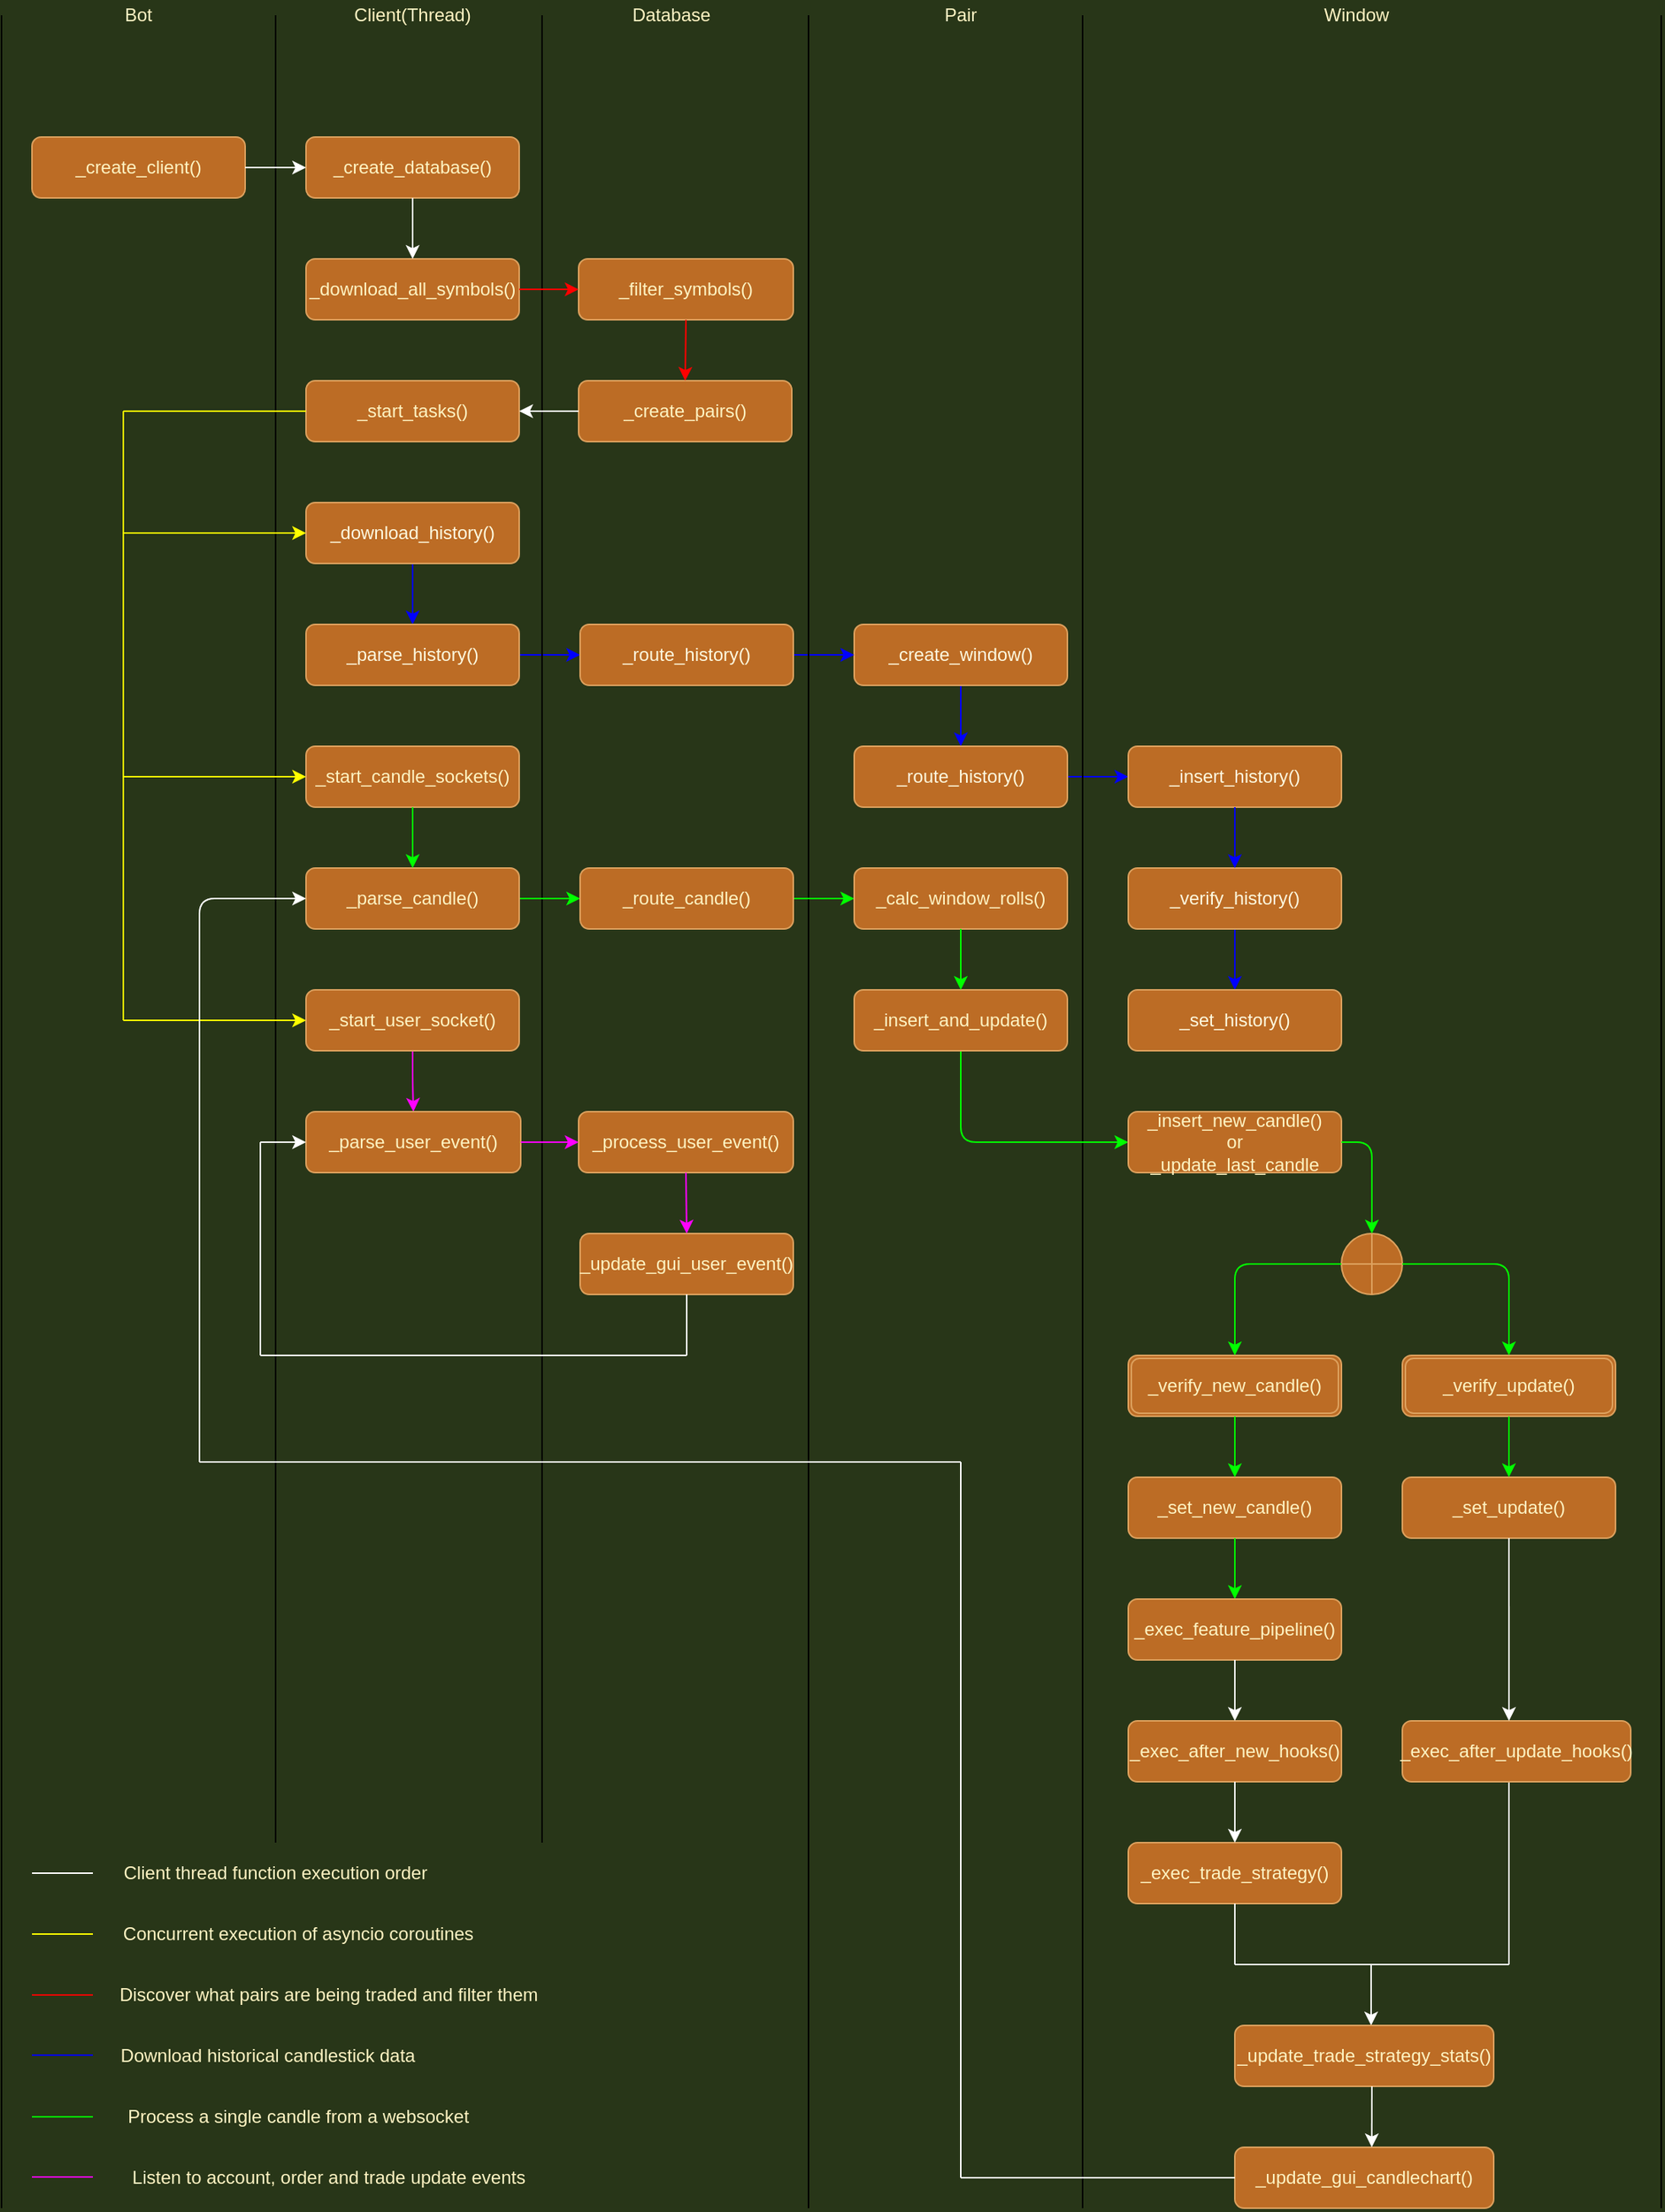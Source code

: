 <mxfile version="14.6.13" type="device"><diagram id="C5RBs43oDa-KdzZeNtuy" name="Page-1"><mxGraphModel dx="2191" dy="1985" grid="1" gridSize="10" guides="1" tooltips="1" connect="1" arrows="1" fold="1" page="1" pageScale="1" pageWidth="827" pageHeight="1169" background="#283618" math="0" shadow="0"><root><mxCell id="WIyWlLk6GJQsqaUBKTNV-0"/><mxCell id="WIyWlLk6GJQsqaUBKTNV-1" parent="WIyWlLk6GJQsqaUBKTNV-0"/><mxCell id="NPKGOgBoF61UpaMxEc0i-3" value="" style="edgeStyle=orthogonalEdgeStyle;rounded=0;orthogonalLoop=1;jettySize=auto;html=1;labelBackgroundColor=#283618;fontColor=#FEFAE0;strokeColor=#0000FF;" parent="WIyWlLk6GJQsqaUBKTNV-1" source="WIyWlLk6GJQsqaUBKTNV-3" target="WIyWlLk6GJQsqaUBKTNV-7" edge="1"><mxGeometry relative="1" as="geometry"/></mxCell><mxCell id="WIyWlLk6GJQsqaUBKTNV-3" value="_download_history()" style="rounded=1;whiteSpace=wrap;html=1;fontSize=12;glass=0;strokeWidth=1;shadow=0;fillColor=#BC6C25;strokeColor=#DDA15E;fontColor=#FEFAE0;" parent="WIyWlLk6GJQsqaUBKTNV-1" vertex="1"><mxGeometry x="-20" y="80" width="140" height="40" as="geometry"/></mxCell><mxCell id="NPKGOgBoF61UpaMxEc0i-52" value="" style="edgeStyle=orthogonalEdgeStyle;rounded=0;orthogonalLoop=1;jettySize=auto;html=1;labelBackgroundColor=#283618;fontColor=#FEFAE0;strokeColor=#0000FF;" parent="WIyWlLk6GJQsqaUBKTNV-1" source="WIyWlLk6GJQsqaUBKTNV-7" target="NPKGOgBoF61UpaMxEc0i-50" edge="1"><mxGeometry relative="1" as="geometry"/></mxCell><mxCell id="WIyWlLk6GJQsqaUBKTNV-7" value="_parse_history()" style="rounded=1;whiteSpace=wrap;html=1;fontSize=12;glass=0;strokeWidth=1;shadow=0;fillColor=#BC6C25;strokeColor=#DDA15E;fontColor=#FEFAE0;" parent="WIyWlLk6GJQsqaUBKTNV-1" vertex="1"><mxGeometry x="-20" y="160" width="140" height="40" as="geometry"/></mxCell><mxCell id="NPKGOgBoF61UpaMxEc0i-15" value="" style="edgeStyle=orthogonalEdgeStyle;rounded=0;orthogonalLoop=1;jettySize=auto;html=1;labelBackgroundColor=#283618;fontColor=#FEFAE0;strokeColor=#0000FF;" parent="WIyWlLk6GJQsqaUBKTNV-1" source="NPKGOgBoF61UpaMxEc0i-8" target="NPKGOgBoF61UpaMxEc0i-9" edge="1"><mxGeometry relative="1" as="geometry"/></mxCell><mxCell id="NPKGOgBoF61UpaMxEc0i-8" value="&lt;div&gt;_create_window()&lt;/div&gt;" style="rounded=1;whiteSpace=wrap;html=1;fillColor=#BC6C25;strokeColor=#DDA15E;fontColor=#FEFAE0;" parent="WIyWlLk6GJQsqaUBKTNV-1" vertex="1"><mxGeometry x="340" y="160" width="140" height="40" as="geometry"/></mxCell><mxCell id="NPKGOgBoF61UpaMxEc0i-19" value="" style="edgeStyle=orthogonalEdgeStyle;rounded=0;orthogonalLoop=1;jettySize=auto;html=1;labelBackgroundColor=#283618;fontColor=#FEFAE0;strokeColor=#0000FF;" parent="WIyWlLk6GJQsqaUBKTNV-1" source="NPKGOgBoF61UpaMxEc0i-9" target="NPKGOgBoF61UpaMxEc0i-16" edge="1"><mxGeometry relative="1" as="geometry"/></mxCell><mxCell id="NPKGOgBoF61UpaMxEc0i-9" value="_route_history()" style="rounded=1;whiteSpace=wrap;html=1;fillColor=#BC6C25;strokeColor=#DDA15E;fontColor=#FEFAE0;" parent="WIyWlLk6GJQsqaUBKTNV-1" vertex="1"><mxGeometry x="340" y="240" width="140" height="40" as="geometry"/></mxCell><mxCell id="NPKGOgBoF61UpaMxEc0i-16" value="&lt;div&gt;_insert_history()&lt;br&gt;&lt;/div&gt;" style="rounded=1;whiteSpace=wrap;html=1;fillColor=#BC6C25;strokeColor=#DDA15E;fontColor=#FEFAE0;" parent="WIyWlLk6GJQsqaUBKTNV-1" vertex="1"><mxGeometry x="520" y="240" width="140" height="40" as="geometry"/></mxCell><mxCell id="NPKGOgBoF61UpaMxEc0i-59" value="" style="edgeStyle=orthogonalEdgeStyle;curved=0;rounded=1;sketch=0;orthogonalLoop=1;jettySize=auto;html=1;fontColor=#FEFAE0;fillColor=#BC6C25;strokeColor=#0000FF;" parent="WIyWlLk6GJQsqaUBKTNV-1" source="NPKGOgBoF61UpaMxEc0i-17" target="NPKGOgBoF61UpaMxEc0i-37" edge="1"><mxGeometry relative="1" as="geometry"/></mxCell><mxCell id="NPKGOgBoF61UpaMxEc0i-17" value="_verify_history()" style="rounded=1;whiteSpace=wrap;html=1;fillColor=#BC6C25;strokeColor=#DDA15E;fontColor=#FEFAE0;" parent="WIyWlLk6GJQsqaUBKTNV-1" vertex="1"><mxGeometry x="520" y="320" width="140" height="40" as="geometry"/></mxCell><mxCell id="NPKGOgBoF61UpaMxEc0i-37" value="_set_history()" style="rounded=1;whiteSpace=wrap;html=1;fillColor=#BC6C25;strokeColor=#DDA15E;fontColor=#FEFAE0;" parent="WIyWlLk6GJQsqaUBKTNV-1" vertex="1"><mxGeometry x="520" y="400" width="140" height="40" as="geometry"/></mxCell><mxCell id="NPKGOgBoF61UpaMxEc0i-54" value="" style="edgeStyle=orthogonalEdgeStyle;rounded=0;orthogonalLoop=1;jettySize=auto;html=1;labelBackgroundColor=#283618;fontColor=#FEFAE0;strokeColor=#0000FF;" parent="WIyWlLk6GJQsqaUBKTNV-1" source="NPKGOgBoF61UpaMxEc0i-50" target="NPKGOgBoF61UpaMxEc0i-8" edge="1"><mxGeometry relative="1" as="geometry"/></mxCell><mxCell id="NPKGOgBoF61UpaMxEc0i-50" value="&lt;div&gt;_route_history()&lt;br&gt;&lt;/div&gt;" style="rounded=1;whiteSpace=wrap;html=1;fillColor=#BC6C25;strokeColor=#DDA15E;fontColor=#FEFAE0;" parent="WIyWlLk6GJQsqaUBKTNV-1" vertex="1"><mxGeometry x="160" y="160" width="140" height="40" as="geometry"/></mxCell><mxCell id="NPKGOgBoF61UpaMxEc0i-61" value="" style="endArrow=classic;html=1;fontColor=#FEFAE0;fillColor=#BC6C25;entryX=0.5;entryY=0;entryDx=0;entryDy=0;exitX=0.5;exitY=1;exitDx=0;exitDy=0;strokeColor=#0000FF;" parent="WIyWlLk6GJQsqaUBKTNV-1" source="NPKGOgBoF61UpaMxEc0i-16" target="NPKGOgBoF61UpaMxEc0i-17" edge="1"><mxGeometry width="50" height="50" relative="1" as="geometry"><mxPoint x="430" y="310" as="sourcePoint"/><mxPoint x="480" y="260" as="targetPoint"/></mxGeometry></mxCell><mxCell id="NPKGOgBoF61UpaMxEc0i-62" value="" style="line;strokeWidth=1;direction=south;html=1;perimeter=backbonePerimeter;points=[];outlineConnect=0;rounded=0;sketch=0;fontColor=#FEFAE0;fillColor=#BC6C25;" parent="WIyWlLk6GJQsqaUBKTNV-1" vertex="1"><mxGeometry x="130" y="-240" width="10" height="1200" as="geometry"/></mxCell><mxCell id="NPKGOgBoF61UpaMxEc0i-63" value="" style="endArrow=none;html=1;fontColor=#FEFAE0;fillColor=#BC6C25;" parent="WIyWlLk6GJQsqaUBKTNV-1" edge="1"><mxGeometry width="50" height="50" relative="1" as="geometry"><mxPoint x="310" y="1200" as="sourcePoint"/><mxPoint x="310" y="-240" as="targetPoint"/></mxGeometry></mxCell><mxCell id="NPKGOgBoF61UpaMxEc0i-64" value="" style="endArrow=none;html=1;fontColor=#FEFAE0;strokeColor=#000000;fillColor=#BC6C25;" parent="WIyWlLk6GJQsqaUBKTNV-1" edge="1"><mxGeometry width="50" height="50" relative="1" as="geometry"><mxPoint x="490" y="1200" as="sourcePoint"/><mxPoint x="490" y="-240" as="targetPoint"/></mxGeometry></mxCell><mxCell id="NPKGOgBoF61UpaMxEc0i-65" value="Client(Thread)" style="text;html=1;strokeColor=none;fillColor=none;align=center;verticalAlign=middle;whiteSpace=wrap;rounded=0;sketch=0;labelBackgroundColor=none;fontColor=#FFF4C3;strokeWidth=1;" parent="WIyWlLk6GJQsqaUBKTNV-1" vertex="1"><mxGeometry x="30" y="-250" width="40" height="20" as="geometry"/></mxCell><mxCell id="NPKGOgBoF61UpaMxEc0i-66" value="Database" style="text;html=1;strokeColor=none;fillColor=none;align=center;verticalAlign=middle;whiteSpace=wrap;rounded=0;labelBackgroundColor=none;sketch=0;fontColor=#FFF4C3;" parent="WIyWlLk6GJQsqaUBKTNV-1" vertex="1"><mxGeometry x="190" y="-250" width="60" height="20" as="geometry"/></mxCell><mxCell id="NPKGOgBoF61UpaMxEc0i-67" value="Pair" style="text;html=1;strokeColor=none;fillColor=none;align=center;verticalAlign=middle;whiteSpace=wrap;rounded=0;labelBackgroundColor=none;sketch=0;fontColor=#FFF4C3;" parent="WIyWlLk6GJQsqaUBKTNV-1" vertex="1"><mxGeometry x="390" y="-250" width="40" height="20" as="geometry"/></mxCell><mxCell id="NPKGOgBoF61UpaMxEc0i-68" value="Window" style="text;html=1;strokeColor=none;fillColor=none;align=center;verticalAlign=middle;whiteSpace=wrap;rounded=0;labelBackgroundColor=none;sketch=0;fontColor=#FFF4C3;" parent="WIyWlLk6GJQsqaUBKTNV-1" vertex="1"><mxGeometry x="650" y="-250" width="40" height="20" as="geometry"/></mxCell><mxCell id="NPKGOgBoF61UpaMxEc0i-69" value="_start_candle_sockets()" style="rounded=1;whiteSpace=wrap;html=1;labelBackgroundColor=none;sketch=0;fontColor=#FFF4C3;strokeColor=#DDA15E;strokeWidth=1;fillColor=#BC6C25;" parent="WIyWlLk6GJQsqaUBKTNV-1" vertex="1"><mxGeometry x="-20" y="240" width="140" height="40" as="geometry"/></mxCell><mxCell id="NPKGOgBoF61UpaMxEc0i-80" value="" style="edgeStyle=orthogonalEdgeStyle;curved=0;rounded=1;sketch=0;orthogonalLoop=1;jettySize=auto;html=1;fontColor=#FFF4C3;fillColor=#BC6C25;strokeColor=#00FF00;" parent="WIyWlLk6GJQsqaUBKTNV-1" source="NPKGOgBoF61UpaMxEc0i-70" target="NPKGOgBoF61UpaMxEc0i-76" edge="1"><mxGeometry relative="1" as="geometry"/></mxCell><mxCell id="NPKGOgBoF61UpaMxEc0i-70" value="_parse_candle()" style="rounded=1;whiteSpace=wrap;html=1;labelBackgroundColor=none;sketch=0;fontColor=#FFF4C3;strokeColor=#DDA15E;strokeWidth=1;fillColor=#BC6C25;" parent="WIyWlLk6GJQsqaUBKTNV-1" vertex="1"><mxGeometry x="-20" y="320" width="140" height="40" as="geometry"/></mxCell><mxCell id="NPKGOgBoF61UpaMxEc0i-75" value="" style="endArrow=classic;html=1;fontColor=#FFF4C3;fillColor=#BC6C25;entryX=0.5;entryY=0;entryDx=0;entryDy=0;exitX=0.5;exitY=1;exitDx=0;exitDy=0;strokeColor=#00FF00;" parent="WIyWlLk6GJQsqaUBKTNV-1" source="NPKGOgBoF61UpaMxEc0i-69" target="NPKGOgBoF61UpaMxEc0i-70" edge="1"><mxGeometry width="50" height="50" relative="1" as="geometry"><mxPoint x="430" y="310" as="sourcePoint"/><mxPoint x="480" y="260" as="targetPoint"/></mxGeometry></mxCell><mxCell id="NPKGOgBoF61UpaMxEc0i-82" value="" style="edgeStyle=orthogonalEdgeStyle;curved=0;rounded=1;sketch=0;orthogonalLoop=1;jettySize=auto;html=1;fontColor=#FFF4C3;fillColor=#BC6C25;strokeColor=#00FF00;" parent="WIyWlLk6GJQsqaUBKTNV-1" source="NPKGOgBoF61UpaMxEc0i-76" target="NPKGOgBoF61UpaMxEc0i-77" edge="1"><mxGeometry relative="1" as="geometry"/></mxCell><mxCell id="NPKGOgBoF61UpaMxEc0i-76" value="_route_candle()" style="rounded=1;whiteSpace=wrap;html=1;labelBackgroundColor=none;sketch=0;fontColor=#FFF4C3;strokeColor=#DDA15E;strokeWidth=1;fillColor=#BC6C25;" parent="WIyWlLk6GJQsqaUBKTNV-1" vertex="1"><mxGeometry x="160" y="320" width="140" height="40" as="geometry"/></mxCell><mxCell id="NPKGOgBoF61UpaMxEc0i-77" value="_calc_window_rolls()" style="rounded=1;whiteSpace=wrap;html=1;labelBackgroundColor=none;sketch=0;fontColor=#FFF4C3;strokeColor=#DDA15E;strokeWidth=1;fillColor=#BC6C25;" parent="WIyWlLk6GJQsqaUBKTNV-1" vertex="1"><mxGeometry x="340" y="320" width="140" height="40" as="geometry"/></mxCell><mxCell id="NPKGOgBoF61UpaMxEc0i-87" style="edgeStyle=orthogonalEdgeStyle;curved=0;rounded=1;sketch=0;orthogonalLoop=1;jettySize=auto;html=1;exitX=0.5;exitY=1;exitDx=0;exitDy=0;entryX=0;entryY=0.5;entryDx=0;entryDy=0;fontColor=#FFF4C3;fillColor=#BC6C25;strokeColor=#00FF00;" parent="WIyWlLk6GJQsqaUBKTNV-1" source="NPKGOgBoF61UpaMxEc0i-78" target="NPKGOgBoF61UpaMxEc0i-84" edge="1"><mxGeometry relative="1" as="geometry"/></mxCell><mxCell id="NPKGOgBoF61UpaMxEc0i-78" value="_insert_and_update()" style="rounded=1;whiteSpace=wrap;html=1;labelBackgroundColor=none;sketch=0;fontColor=#FFF4C3;strokeColor=#DDA15E;strokeWidth=1;fillColor=#BC6C25;" parent="WIyWlLk6GJQsqaUBKTNV-1" vertex="1"><mxGeometry x="340" y="400" width="140" height="40" as="geometry"/></mxCell><mxCell id="NPKGOgBoF61UpaMxEc0i-83" value="" style="endArrow=classic;html=1;fontColor=#FFF4C3;fillColor=#BC6C25;exitX=0.5;exitY=1;exitDx=0;exitDy=0;strokeColor=#00FF00;" parent="WIyWlLk6GJQsqaUBKTNV-1" source="NPKGOgBoF61UpaMxEc0i-77" edge="1"><mxGeometry width="50" height="50" relative="1" as="geometry"><mxPoint x="430" y="310" as="sourcePoint"/><mxPoint x="410" y="400" as="targetPoint"/></mxGeometry></mxCell><mxCell id="NPKGOgBoF61UpaMxEc0i-84" value="&lt;div&gt;_insert_new_candle()&lt;/div&gt;&lt;div&gt;or&lt;/div&gt;&lt;div&gt;_update_last_candle&lt;br&gt;&lt;/div&gt;" style="rounded=1;whiteSpace=wrap;html=1;labelBackgroundColor=none;sketch=0;fontColor=#FFF4C3;strokeColor=#DDA15E;strokeWidth=1;fillColor=#BC6C25;" parent="WIyWlLk6GJQsqaUBKTNV-1" vertex="1"><mxGeometry x="520" y="480" width="140" height="40" as="geometry"/></mxCell><mxCell id="NPKGOgBoF61UpaMxEc0i-88" value="" style="verticalLabelPosition=bottom;verticalAlign=top;html=1;shape=mxgraph.flowchart.summing_function;rounded=0;labelBackgroundColor=none;sketch=0;fontColor=#FFF4C3;strokeColor=#DDA15E;strokeWidth=1;fillColor=#BC6C25;" parent="WIyWlLk6GJQsqaUBKTNV-1" vertex="1"><mxGeometry x="660" y="560" width="40" height="40" as="geometry"/></mxCell><mxCell id="NPKGOgBoF61UpaMxEc0i-89" value="_verify_new_candle()" style="shape=ext;double=1;rounded=1;whiteSpace=wrap;html=1;labelBackgroundColor=none;sketch=0;fontColor=#FFF4C3;strokeColor=#DDA15E;strokeWidth=1;fillColor=#BC6C25;" parent="WIyWlLk6GJQsqaUBKTNV-1" vertex="1"><mxGeometry x="520" y="640" width="140" height="40" as="geometry"/></mxCell><mxCell id="NPKGOgBoF61UpaMxEc0i-90" value="_verify_update()" style="shape=ext;double=1;rounded=1;whiteSpace=wrap;html=1;labelBackgroundColor=none;sketch=0;fontColor=#FFF4C3;strokeColor=#DDA15E;strokeWidth=1;fillColor=#BC6C25;" parent="WIyWlLk6GJQsqaUBKTNV-1" vertex="1"><mxGeometry x="700" y="640" width="140" height="40" as="geometry"/></mxCell><mxCell id="NPKGOgBoF61UpaMxEc0i-91" value="" style="endArrow=classic;html=1;fontColor=#FFF4C3;fillColor=#BC6C25;exitX=0;exitY=0.5;exitDx=0;exitDy=0;exitPerimeter=0;entryX=0.5;entryY=0;entryDx=0;entryDy=0;strokeColor=#00FF00;" parent="WIyWlLk6GJQsqaUBKTNV-1" source="NPKGOgBoF61UpaMxEc0i-88" target="NPKGOgBoF61UpaMxEc0i-89" edge="1"><mxGeometry width="50" height="50" relative="1" as="geometry"><mxPoint x="430" y="510" as="sourcePoint"/><mxPoint x="570" y="580" as="targetPoint"/><Array as="points"><mxPoint x="590" y="580"/></Array></mxGeometry></mxCell><mxCell id="NPKGOgBoF61UpaMxEc0i-93" value="" style="endArrow=classic;html=1;fontColor=#FFF4C3;fillColor=#BC6C25;entryX=0.5;entryY=0;entryDx=0;entryDy=0;exitX=1;exitY=0.5;exitDx=0;exitDy=0;exitPerimeter=0;strokeColor=#00FF00;" parent="WIyWlLk6GJQsqaUBKTNV-1" source="NPKGOgBoF61UpaMxEc0i-88" target="NPKGOgBoF61UpaMxEc0i-90" edge="1"><mxGeometry width="50" height="50" relative="1" as="geometry"><mxPoint x="430" y="510" as="sourcePoint"/><mxPoint x="480" y="460" as="targetPoint"/><Array as="points"><mxPoint x="770" y="580"/></Array></mxGeometry></mxCell><mxCell id="NPKGOgBoF61UpaMxEc0i-94" value="" style="endArrow=classic;html=1;fontColor=#FFF4C3;fillColor=#BC6C25;entryX=0.5;entryY=0;entryDx=0;entryDy=0;entryPerimeter=0;exitX=1;exitY=0.5;exitDx=0;exitDy=0;strokeColor=#00FF00;" parent="WIyWlLk6GJQsqaUBKTNV-1" source="NPKGOgBoF61UpaMxEc0i-84" target="NPKGOgBoF61UpaMxEc0i-88" edge="1"><mxGeometry width="50" height="50" relative="1" as="geometry"><mxPoint x="680" y="500" as="sourcePoint"/><mxPoint x="480" y="460" as="targetPoint"/><Array as="points"><mxPoint x="680" y="500"/></Array></mxGeometry></mxCell><mxCell id="NPKGOgBoF61UpaMxEc0i-95" value="_set_new_candle()" style="rounded=1;whiteSpace=wrap;html=1;labelBackgroundColor=none;sketch=0;fontColor=#FFF4C3;strokeColor=#DDA15E;strokeWidth=1;fillColor=#BC6C25;" parent="WIyWlLk6GJQsqaUBKTNV-1" vertex="1"><mxGeometry x="520" y="720" width="140" height="40" as="geometry"/></mxCell><mxCell id="NPKGOgBoF61UpaMxEc0i-96" value="_set_update()" style="rounded=1;whiteSpace=wrap;html=1;labelBackgroundColor=none;sketch=0;fontColor=#FFF4C3;strokeColor=#DDA15E;strokeWidth=1;fillColor=#BC6C25;" parent="WIyWlLk6GJQsqaUBKTNV-1" vertex="1"><mxGeometry x="700" y="720" width="140" height="40" as="geometry"/></mxCell><mxCell id="NPKGOgBoF61UpaMxEc0i-97" value="" style="endArrow=classic;html=1;fontColor=#FFF4C3;fillColor=#BC6C25;entryX=0.5;entryY=0;entryDx=0;entryDy=0;exitX=0.5;exitY=1;exitDx=0;exitDy=0;strokeColor=#00FF00;" parent="WIyWlLk6GJQsqaUBKTNV-1" source="NPKGOgBoF61UpaMxEc0i-89" target="NPKGOgBoF61UpaMxEc0i-95" edge="1"><mxGeometry width="50" height="50" relative="1" as="geometry"><mxPoint x="430" y="490" as="sourcePoint"/><mxPoint x="480" y="440" as="targetPoint"/></mxGeometry></mxCell><mxCell id="NPKGOgBoF61UpaMxEc0i-98" value="" style="endArrow=classic;html=1;fontColor=#FFF4C3;fillColor=#BC6C25;entryX=0.5;entryY=0;entryDx=0;entryDy=0;exitX=0.5;exitY=1;exitDx=0;exitDy=0;strokeColor=#00FF00;" parent="WIyWlLk6GJQsqaUBKTNV-1" source="NPKGOgBoF61UpaMxEc0i-90" target="NPKGOgBoF61UpaMxEc0i-96" edge="1"><mxGeometry width="50" height="50" relative="1" as="geometry"><mxPoint x="430" y="490" as="sourcePoint"/><mxPoint x="480" y="440" as="targetPoint"/></mxGeometry></mxCell><mxCell id="NPKGOgBoF61UpaMxEc0i-99" value="" style="endArrow=none;html=1;fontColor=#FFF4C3;fillColor=#BC6C25;" parent="WIyWlLk6GJQsqaUBKTNV-1" edge="1"><mxGeometry width="50" height="50" relative="1" as="geometry"><mxPoint x="-40" y="960" as="sourcePoint"/><mxPoint x="-40" y="-240" as="targetPoint"/></mxGeometry></mxCell><mxCell id="NPKGOgBoF61UpaMxEc0i-100" value="" style="endArrow=none;html=1;fontColor=#FFF4C3;strokeColor=#000000;fillColor=#BC6C25;" parent="WIyWlLk6GJQsqaUBKTNV-1" edge="1"><mxGeometry width="50" height="50" relative="1" as="geometry"><mxPoint x="870" y="1200" as="sourcePoint"/><mxPoint x="870" y="-240" as="targetPoint"/></mxGeometry></mxCell><mxCell id="NPKGOgBoF61UpaMxEc0i-101" value="_download_all_symbols()" style="rounded=1;whiteSpace=wrap;html=1;labelBackgroundColor=none;sketch=0;fontColor=#FFF4C3;strokeColor=#DDA15E;strokeWidth=1;fillColor=#BC6C25;" parent="WIyWlLk6GJQsqaUBKTNV-1" vertex="1"><mxGeometry x="-20" y="-80" width="140" height="40" as="geometry"/></mxCell><mxCell id="NPKGOgBoF61UpaMxEc0i-103" value="_filter_symbols()" style="rounded=1;whiteSpace=wrap;html=1;labelBackgroundColor=none;sketch=0;fontColor=#FFF4C3;strokeColor=#DDA15E;strokeWidth=1;fillColor=#BC6C25;" parent="WIyWlLk6GJQsqaUBKTNV-1" vertex="1"><mxGeometry x="159" y="-80" width="141" height="40" as="geometry"/></mxCell><mxCell id="NPKGOgBoF61UpaMxEc0i-104" value="_create_pairs()" style="rounded=1;whiteSpace=wrap;html=1;labelBackgroundColor=none;sketch=0;fontColor=#FFF4C3;strokeColor=#DDA15E;strokeWidth=1;fillColor=#BC6C25;" parent="WIyWlLk6GJQsqaUBKTNV-1" vertex="1"><mxGeometry x="159" width="140" height="40" as="geometry"/></mxCell><mxCell id="NPKGOgBoF61UpaMxEc0i-106" value="" style="endArrow=classic;html=1;fontColor=#FFF4C3;fillColor=#BC6C25;entryX=0;entryY=0.5;entryDx=0;entryDy=0;exitX=1;exitY=0.5;exitDx=0;exitDy=0;strokeColor=#FF0000;" parent="WIyWlLk6GJQsqaUBKTNV-1" source="NPKGOgBoF61UpaMxEc0i-101" target="NPKGOgBoF61UpaMxEc0i-103" edge="1"><mxGeometry width="50" height="50" relative="1" as="geometry"><mxPoint x="430" y="280" as="sourcePoint"/><mxPoint x="480" y="230" as="targetPoint"/></mxGeometry></mxCell><mxCell id="NPKGOgBoF61UpaMxEc0i-107" value="" style="endArrow=classic;html=1;fontColor=#FFF4C3;fillColor=#BC6C25;entryX=0.5;entryY=0;entryDx=0;entryDy=0;exitX=0.5;exitY=1;exitDx=0;exitDy=0;strokeColor=#FF0000;" parent="WIyWlLk6GJQsqaUBKTNV-1" source="NPKGOgBoF61UpaMxEc0i-103" target="NPKGOgBoF61UpaMxEc0i-104" edge="1"><mxGeometry width="50" height="50" relative="1" as="geometry"><mxPoint x="430" y="280" as="sourcePoint"/><mxPoint x="480" y="230" as="targetPoint"/></mxGeometry></mxCell><mxCell id="NPKGOgBoF61UpaMxEc0i-111" value="" style="edgeStyle=orthogonalEdgeStyle;curved=0;rounded=1;sketch=0;orthogonalLoop=1;jettySize=auto;html=1;fontColor=#FFF4C3;fillColor=#BC6C25;strokeColor=#FF00FF;" parent="WIyWlLk6GJQsqaUBKTNV-1" source="NPKGOgBoF61UpaMxEc0i-108" target="NPKGOgBoF61UpaMxEc0i-109" edge="1"><mxGeometry relative="1" as="geometry"/></mxCell><mxCell id="NPKGOgBoF61UpaMxEc0i-108" value="_start_user_socket()" style="rounded=1;whiteSpace=wrap;html=1;labelBackgroundColor=none;sketch=0;fontColor=#FFF4C3;strokeColor=#DDA15E;strokeWidth=1;fillColor=#BC6C25;" parent="WIyWlLk6GJQsqaUBKTNV-1" vertex="1"><mxGeometry x="-20" y="400" width="140" height="40" as="geometry"/></mxCell><mxCell id="NPKGOgBoF61UpaMxEc0i-109" value="_parse_user_event()" style="rounded=1;whiteSpace=wrap;html=1;labelBackgroundColor=none;sketch=0;fontColor=#FFF4C3;strokeColor=#DDA15E;strokeWidth=1;fillColor=#BC6C25;" parent="WIyWlLk6GJQsqaUBKTNV-1" vertex="1"><mxGeometry x="-20" y="480" width="141" height="40" as="geometry"/></mxCell><mxCell id="NPKGOgBoF61UpaMxEc0i-112" value="_create_database()" style="rounded=1;whiteSpace=wrap;html=1;labelBackgroundColor=none;sketch=0;fontColor=#FFF4C3;strokeColor=#DDA15E;strokeWidth=1;fillColor=#BC6C25;" parent="WIyWlLk6GJQsqaUBKTNV-1" vertex="1"><mxGeometry x="-20" y="-160" width="140" height="40" as="geometry"/></mxCell><mxCell id="NPKGOgBoF61UpaMxEc0i-114" value="" style="endArrow=classic;html=1;fontColor=#FFF4C3;fillColor=#BC6C25;entryX=0.5;entryY=0;entryDx=0;entryDy=0;exitX=0.5;exitY=1;exitDx=0;exitDy=0;strokeColor=#FFFFFF;" parent="WIyWlLk6GJQsqaUBKTNV-1" source="NPKGOgBoF61UpaMxEc0i-112" target="NPKGOgBoF61UpaMxEc0i-101" edge="1"><mxGeometry width="50" height="50" relative="1" as="geometry"><mxPoint x="430" y="210" as="sourcePoint"/><mxPoint x="420" y="50" as="targetPoint"/></mxGeometry></mxCell><mxCell id="NPKGOgBoF61UpaMxEc0i-116" value="_create_client()" style="rounded=1;whiteSpace=wrap;html=1;labelBackgroundColor=none;sketch=0;fontColor=#FFF4C3;strokeColor=#DDA15E;strokeWidth=1;fillColor=#BC6C25;" parent="WIyWlLk6GJQsqaUBKTNV-1" vertex="1"><mxGeometry x="-200" y="-160" width="140" height="40" as="geometry"/></mxCell><mxCell id="NPKGOgBoF61UpaMxEc0i-118" value="" style="endArrow=none;html=1;fontColor=#FFF4C3;fillColor=#BC6C25;" parent="WIyWlLk6GJQsqaUBKTNV-1" edge="1"><mxGeometry width="50" height="50" relative="1" as="geometry"><mxPoint x="-220" y="1200" as="sourcePoint"/><mxPoint x="-220" y="-240" as="targetPoint"/></mxGeometry></mxCell><mxCell id="NPKGOgBoF61UpaMxEc0i-119" value="Bot" style="text;html=1;strokeColor=none;fillColor=none;align=center;verticalAlign=middle;whiteSpace=wrap;rounded=0;labelBackgroundColor=none;sketch=0;fontColor=#FFF4C3;" parent="WIyWlLk6GJQsqaUBKTNV-1" vertex="1"><mxGeometry x="-150" y="-250" width="40" height="20" as="geometry"/></mxCell><mxCell id="NPKGOgBoF61UpaMxEc0i-121" value="" style="endArrow=classic;html=1;fontColor=#FFF4C3;fillColor=#BC6C25;exitX=1;exitY=0.5;exitDx=0;exitDy=0;entryX=0;entryY=0.5;entryDx=0;entryDy=0;strokeColor=#FFFFFF;" parent="WIyWlLk6GJQsqaUBKTNV-1" source="NPKGOgBoF61UpaMxEc0i-116" target="NPKGOgBoF61UpaMxEc0i-112" edge="1"><mxGeometry width="50" height="50" relative="1" as="geometry"><mxPoint x="430" y="110" as="sourcePoint"/><mxPoint x="480" y="60" as="targetPoint"/></mxGeometry></mxCell><mxCell id="NPKGOgBoF61UpaMxEc0i-122" value="_start_tasks()" style="rounded=1;whiteSpace=wrap;html=1;labelBackgroundColor=none;sketch=0;fontColor=#FFF4C3;strokeColor=#DDA15E;strokeWidth=1;fillColor=#BC6C25;" parent="WIyWlLk6GJQsqaUBKTNV-1" vertex="1"><mxGeometry x="-20" width="140" height="40" as="geometry"/></mxCell><mxCell id="NPKGOgBoF61UpaMxEc0i-124" value="" style="endArrow=classic;html=1;fontColor=#FFF4C3;fillColor=#BC6C25;entryX=1;entryY=0.5;entryDx=0;entryDy=0;exitX=0;exitY=0.5;exitDx=0;exitDy=0;strokeColor=#FFFFFF;" parent="WIyWlLk6GJQsqaUBKTNV-1" source="NPKGOgBoF61UpaMxEc0i-104" target="NPKGOgBoF61UpaMxEc0i-122" edge="1"><mxGeometry width="50" height="50" relative="1" as="geometry"><mxPoint x="430" y="-40" as="sourcePoint"/><mxPoint x="480" y="-90" as="targetPoint"/></mxGeometry></mxCell><mxCell id="NPKGOgBoF61UpaMxEc0i-125" value="" style="endArrow=classic;html=1;fontColor=#FFF4C3;fillColor=#BC6C25;entryX=0;entryY=0.5;entryDx=0;entryDy=0;entryPerimeter=0;strokeColor=#FFFF00;" parent="WIyWlLk6GJQsqaUBKTNV-1" target="NPKGOgBoF61UpaMxEc0i-108" edge="1"><mxGeometry width="50" height="50" relative="1" as="geometry"><mxPoint x="-140" y="420" as="sourcePoint"/><mxPoint x="-70" y="320" as="targetPoint"/></mxGeometry></mxCell><mxCell id="NPKGOgBoF61UpaMxEc0i-126" value="" style="endArrow=classic;html=1;fontColor=#FFF4C3;fillColor=#BC6C25;entryX=0;entryY=0.5;entryDx=0;entryDy=0;strokeColor=#FFFF00;" parent="WIyWlLk6GJQsqaUBKTNV-1" target="NPKGOgBoF61UpaMxEc0i-69" edge="1"><mxGeometry width="50" height="50" relative="1" as="geometry"><mxPoint x="-140" y="260" as="sourcePoint"/><mxPoint x="-60" y="260" as="targetPoint"/></mxGeometry></mxCell><mxCell id="NPKGOgBoF61UpaMxEc0i-127" value="" style="endArrow=classic;html=1;fontColor=#FFF4C3;fillColor=#BC6C25;entryX=0;entryY=0.5;entryDx=0;entryDy=0;strokeColor=#FFFF00;" parent="WIyWlLk6GJQsqaUBKTNV-1" target="WIyWlLk6GJQsqaUBKTNV-3" edge="1"><mxGeometry width="50" height="50" relative="1" as="geometry"><mxPoint x="-140" y="100" as="sourcePoint"/><mxPoint x="-60" y="100" as="targetPoint"/></mxGeometry></mxCell><mxCell id="NPKGOgBoF61UpaMxEc0i-129" value="" style="endArrow=none;html=1;fontColor=#FFF4C3;fillColor=#BC6C25;strokeColor=#FFFF00;" parent="WIyWlLk6GJQsqaUBKTNV-1" edge="1"><mxGeometry width="50" height="50" relative="1" as="geometry"><mxPoint x="-140" y="420" as="sourcePoint"/><mxPoint x="-140" y="20" as="targetPoint"/></mxGeometry></mxCell><mxCell id="NPKGOgBoF61UpaMxEc0i-154" value="" style="edgeStyle=orthogonalEdgeStyle;curved=0;rounded=1;sketch=0;orthogonalLoop=1;jettySize=auto;html=1;fontColor=#FFF4C3;strokeColor=#00FF00;fillColor=#BC6C25;exitX=0.5;exitY=1;exitDx=0;exitDy=0;" parent="WIyWlLk6GJQsqaUBKTNV-1" source="NPKGOgBoF61UpaMxEc0i-95" edge="1"><mxGeometry relative="1" as="geometry"><mxPoint x="590" y="830" as="sourcePoint"/><mxPoint x="590" y="800" as="targetPoint"/></mxGeometry></mxCell><mxCell id="NPKGOgBoF61UpaMxEc0i-136" value="_exec_feature_pipeline()" style="rounded=1;whiteSpace=wrap;html=1;labelBackgroundColor=none;sketch=0;fontColor=#FFF4C3;strokeColor=#DDA15E;strokeWidth=1;fillColor=#BC6C25;" parent="WIyWlLk6GJQsqaUBKTNV-1" vertex="1"><mxGeometry x="520" y="800" width="140" height="40" as="geometry"/></mxCell><mxCell id="NPKGOgBoF61UpaMxEc0i-137" value="" style="endArrow=none;html=1;fontColor=#FFF4C3;fillColor=#BC6C25;strokeColor=#FFFF00;" parent="WIyWlLk6GJQsqaUBKTNV-1" edge="1"><mxGeometry width="50" height="50" relative="1" as="geometry"><mxPoint x="-200" y="1020" as="sourcePoint"/><mxPoint x="-160" y="1020" as="targetPoint"/></mxGeometry></mxCell><mxCell id="NPKGOgBoF61UpaMxEc0i-138" value="" style="endArrow=none;html=1;fontColor=#FFF4C3;fillColor=#BC6C25;strokeColor=#FF0000;" parent="WIyWlLk6GJQsqaUBKTNV-1" edge="1"><mxGeometry width="50" height="50" relative="1" as="geometry"><mxPoint x="-200" y="1060" as="sourcePoint"/><mxPoint x="-160" y="1060" as="targetPoint"/></mxGeometry></mxCell><mxCell id="NPKGOgBoF61UpaMxEc0i-139" value="" style="endArrow=none;html=1;fontColor=#FFF4C3;fillColor=#BC6C25;strokeColor=#0000FF;" parent="WIyWlLk6GJQsqaUBKTNV-1" edge="1"><mxGeometry width="50" height="50" relative="1" as="geometry"><mxPoint x="-200" y="1099.5" as="sourcePoint"/><mxPoint x="-160" y="1099.5" as="targetPoint"/></mxGeometry></mxCell><mxCell id="NPKGOgBoF61UpaMxEc0i-140" value="" style="endArrow=none;html=1;fontColor=#FFF4C3;fillColor=#BC6C25;strokeColor=#00FF00;" parent="WIyWlLk6GJQsqaUBKTNV-1" edge="1"><mxGeometry width="50" height="50" relative="1" as="geometry"><mxPoint x="-200" y="1140" as="sourcePoint"/><mxPoint x="-160" y="1140" as="targetPoint"/><Array as="points"><mxPoint x="-180" y="1140"/></Array></mxGeometry></mxCell><mxCell id="NPKGOgBoF61UpaMxEc0i-141" value="" style="endArrow=none;html=1;fontColor=#FFF4C3;fillColor=#BC6C25;strokeColor=#FF00FF;" parent="WIyWlLk6GJQsqaUBKTNV-1" edge="1"><mxGeometry width="50" height="50" relative="1" as="geometry"><mxPoint x="-200" y="1179.5" as="sourcePoint"/><mxPoint x="-160" y="1179.5" as="targetPoint"/><Array as="points"/></mxGeometry></mxCell><mxCell id="NPKGOgBoF61UpaMxEc0i-142" value="Client thread function execution order" style="text;html=1;strokeColor=none;fillColor=none;align=center;verticalAlign=middle;whiteSpace=wrap;rounded=0;labelBackgroundColor=none;sketch=0;fontColor=#FFF4C3;" parent="WIyWlLk6GJQsqaUBKTNV-1" vertex="1"><mxGeometry x="-160" y="970" width="240" height="20" as="geometry"/></mxCell><mxCell id="NPKGOgBoF61UpaMxEc0i-144" value="Discover what pairs are being traded and filter them" style="text;html=1;strokeColor=none;fillColor=none;align=center;verticalAlign=middle;whiteSpace=wrap;rounded=0;labelBackgroundColor=none;sketch=0;fontColor=#FFF4C3;" parent="WIyWlLk6GJQsqaUBKTNV-1" vertex="1"><mxGeometry x="-150" y="1050" width="290" height="20" as="geometry"/></mxCell><mxCell id="NPKGOgBoF61UpaMxEc0i-145" value="Download historical candlestick data" style="text;html=1;strokeColor=none;fillColor=none;align=center;verticalAlign=middle;whiteSpace=wrap;rounded=0;labelBackgroundColor=none;sketch=0;fontColor=#FFF4C3;" parent="WIyWlLk6GJQsqaUBKTNV-1" vertex="1"><mxGeometry x="-180" y="1090" width="270" height="20" as="geometry"/></mxCell><mxCell id="NPKGOgBoF61UpaMxEc0i-146" value="Process a single candle from a websocket" style="text;html=1;strokeColor=none;fillColor=none;align=center;verticalAlign=middle;whiteSpace=wrap;rounded=0;labelBackgroundColor=none;sketch=0;fontColor=#FFF4C3;" parent="WIyWlLk6GJQsqaUBKTNV-1" vertex="1"><mxGeometry x="-140" y="1130" width="230" height="20" as="geometry"/></mxCell><mxCell id="NPKGOgBoF61UpaMxEc0i-147" value="Listen to account, order and trade update events" style="text;html=1;strokeColor=none;fillColor=none;align=center;verticalAlign=middle;whiteSpace=wrap;rounded=0;labelBackgroundColor=none;sketch=0;fontColor=#FFF4C3;" parent="WIyWlLk6GJQsqaUBKTNV-1" vertex="1"><mxGeometry x="-140" y="1170" width="270" height="20" as="geometry"/></mxCell><mxCell id="NPKGOgBoF61UpaMxEc0i-148" value="_exec_after_new_hooks()" style="rounded=1;whiteSpace=wrap;html=1;labelBackgroundColor=none;sketch=0;fontColor=#FFF4C3;strokeColor=#DDA15E;strokeWidth=1;fillColor=#BC6C25;" parent="WIyWlLk6GJQsqaUBKTNV-1" vertex="1"><mxGeometry x="520" y="880" width="140" height="40" as="geometry"/></mxCell><mxCell id="NPKGOgBoF61UpaMxEc0i-150" value="" style="endArrow=classic;html=1;fontColor=#FFF4C3;strokeColor=#FFFFFF;fillColor=#BC6C25;" parent="WIyWlLk6GJQsqaUBKTNV-1" edge="1"><mxGeometry width="50" height="50" relative="1" as="geometry"><mxPoint x="679.5" y="1040" as="sourcePoint"/><mxPoint x="679.5" y="1080" as="targetPoint"/></mxGeometry></mxCell><mxCell id="NPKGOgBoF61UpaMxEc0i-151" value="_update_trade_strategy_stats()" style="rounded=1;whiteSpace=wrap;html=1;labelBackgroundColor=none;sketch=0;fontColor=#FFF4C3;strokeColor=#DDA15E;strokeWidth=1;fillColor=#BC6C25;" parent="WIyWlLk6GJQsqaUBKTNV-1" vertex="1"><mxGeometry x="590" y="1080" width="170" height="40" as="geometry"/></mxCell><mxCell id="NPKGOgBoF61UpaMxEc0i-152" value="" style="endArrow=classic;html=1;fontColor=#FFF4C3;fillColor=#BC6C25;entryX=0.5;entryY=0;entryDx=0;entryDy=0;exitX=0.5;exitY=1;exitDx=0;exitDy=0;strokeColor=#FFFFFF;" parent="WIyWlLk6GJQsqaUBKTNV-1" source="NPKGOgBoF61UpaMxEc0i-136" target="NPKGOgBoF61UpaMxEc0i-148" edge="1"><mxGeometry width="50" height="50" relative="1" as="geometry"><mxPoint x="680" y="940" as="sourcePoint"/><mxPoint x="630" y="920" as="targetPoint"/></mxGeometry></mxCell><mxCell id="NPKGOgBoF61UpaMxEc0i-156" value="" style="endArrow=none;html=1;fontColor=#FFF4C3;fillColor=#BC6C25;strokeColor=#FFFFFF;" parent="WIyWlLk6GJQsqaUBKTNV-1" edge="1"><mxGeometry width="50" height="50" relative="1" as="geometry"><mxPoint x="770" y="1040" as="sourcePoint"/><mxPoint x="770" y="920" as="targetPoint"/></mxGeometry></mxCell><mxCell id="NPKGOgBoF61UpaMxEc0i-158" value="" style="endArrow=none;html=1;fontColor=#FFF4C3;strokeColor=#FFFFFF;fillColor=#BC6C25;" parent="WIyWlLk6GJQsqaUBKTNV-1" edge="1"><mxGeometry width="50" height="50" relative="1" as="geometry"><mxPoint x="770" y="1040" as="sourcePoint"/><mxPoint x="590" y="1040" as="targetPoint"/></mxGeometry></mxCell><mxCell id="NPKGOgBoF61UpaMxEc0i-160" value="_update_gui_candlechart()" style="rounded=1;whiteSpace=wrap;html=1;labelBackgroundColor=none;sketch=0;fontColor=#FFF4C3;strokeColor=#DDA15E;strokeWidth=1;fillColor=#BC6C25;" parent="WIyWlLk6GJQsqaUBKTNV-1" vertex="1"><mxGeometry x="590" y="1160" width="170" height="40" as="geometry"/></mxCell><mxCell id="NPKGOgBoF61UpaMxEc0i-161" value="_exec_after_update_hooks()" style="rounded=1;whiteSpace=wrap;html=1;labelBackgroundColor=none;sketch=0;fontColor=#FFF4C3;strokeColor=#DDA15E;strokeWidth=1;fillColor=#BC6C25;" parent="WIyWlLk6GJQsqaUBKTNV-1" vertex="1"><mxGeometry x="700" y="880" width="150" height="40" as="geometry"/></mxCell><mxCell id="NPKGOgBoF61UpaMxEc0i-162" value="" style="endArrow=classic;html=1;fontColor=#FFF4C3;fillColor=#BC6C25;entryX=0.467;entryY=0;entryDx=0;entryDy=0;exitX=0.5;exitY=1;exitDx=0;exitDy=0;entryPerimeter=0;strokeColor=#FFFFFF;" parent="WIyWlLk6GJQsqaUBKTNV-1" source="NPKGOgBoF61UpaMxEc0i-96" target="NPKGOgBoF61UpaMxEc0i-161" edge="1"><mxGeometry width="50" height="50" relative="1" as="geometry"><mxPoint x="390" y="920" as="sourcePoint"/><mxPoint x="440" y="870" as="targetPoint"/></mxGeometry></mxCell><mxCell id="NPKGOgBoF61UpaMxEc0i-164" value="_exec_trade_strategy()" style="rounded=1;whiteSpace=wrap;html=1;labelBackgroundColor=none;sketch=0;fontColor=#FFF4C3;strokeColor=#DDA15E;strokeWidth=1;fillColor=#BC6C25;" parent="WIyWlLk6GJQsqaUBKTNV-1" vertex="1"><mxGeometry x="520" y="960" width="140" height="40" as="geometry"/></mxCell><mxCell id="NPKGOgBoF61UpaMxEc0i-166" value="" style="endArrow=none;html=1;fontColor=#FFF4C3;strokeColor=#FFFFFF;fillColor=#BC6C25;entryX=0.5;entryY=1;entryDx=0;entryDy=0;" parent="WIyWlLk6GJQsqaUBKTNV-1" target="NPKGOgBoF61UpaMxEc0i-164" edge="1"><mxGeometry width="50" height="50" relative="1" as="geometry"><mxPoint x="590" y="1040" as="sourcePoint"/><mxPoint x="490" y="1040" as="targetPoint"/></mxGeometry></mxCell><mxCell id="NPKGOgBoF61UpaMxEc0i-168" value="" style="endArrow=classic;html=1;fontColor=#FFF4C3;strokeColor=#FFFFFF;fillColor=#BC6C25;entryX=0.5;entryY=0;entryDx=0;entryDy=0;exitX=0.5;exitY=1;exitDx=0;exitDy=0;" parent="WIyWlLk6GJQsqaUBKTNV-1" source="NPKGOgBoF61UpaMxEc0i-148" target="NPKGOgBoF61UpaMxEc0i-164" edge="1"><mxGeometry width="50" height="50" relative="1" as="geometry"><mxPoint x="500" y="1080" as="sourcePoint"/><mxPoint x="590" y="970" as="targetPoint"/></mxGeometry></mxCell><mxCell id="NPKGOgBoF61UpaMxEc0i-169" value="" style="endArrow=classic;html=1;fontColor=#FFF4C3;strokeColor=#FFFFFF;fillColor=#BC6C25;entryX=0.529;entryY=0;entryDx=0;entryDy=0;entryPerimeter=0;" parent="WIyWlLk6GJQsqaUBKTNV-1" target="NPKGOgBoF61UpaMxEc0i-160" edge="1"><mxGeometry width="50" height="50" relative="1" as="geometry"><mxPoint x="680" y="1120" as="sourcePoint"/><mxPoint x="675" y="1161" as="targetPoint"/></mxGeometry></mxCell><mxCell id="NPKGOgBoF61UpaMxEc0i-171" value="" style="endArrow=classic;html=1;fontColor=#FFF4C3;fillColor=#BC6C25;entryX=0;entryY=0.5;entryDx=0;entryDy=0;strokeColor=#FFFFFF;" parent="WIyWlLk6GJQsqaUBKTNV-1" target="NPKGOgBoF61UpaMxEc0i-70" edge="1"><mxGeometry width="50" height="50" relative="1" as="geometry"><mxPoint x="-90" y="710" as="sourcePoint"/><mxPoint x="370" y="810" as="targetPoint"/><Array as="points"><mxPoint x="-90" y="340"/></Array></mxGeometry></mxCell><mxCell id="NPKGOgBoF61UpaMxEc0i-172" value="" style="endArrow=none;html=1;fontColor=#FFF4C3;fillColor=#BC6C25;strokeColor=#FFFFFF;" parent="WIyWlLk6GJQsqaUBKTNV-1" edge="1"><mxGeometry width="50" height="50" relative="1" as="geometry"><mxPoint x="-90" y="710" as="sourcePoint"/><mxPoint x="410" y="710" as="targetPoint"/></mxGeometry></mxCell><mxCell id="NPKGOgBoF61UpaMxEc0i-173" value="" style="endArrow=none;html=1;fontColor=#FFF4C3;strokeColor=#FFFFFF;fillColor=#BC6C25;" parent="WIyWlLk6GJQsqaUBKTNV-1" edge="1"><mxGeometry width="50" height="50" relative="1" as="geometry"><mxPoint x="410" y="1180" as="sourcePoint"/><mxPoint x="410" y="710" as="targetPoint"/></mxGeometry></mxCell><mxCell id="NPKGOgBoF61UpaMxEc0i-174" value="" style="endArrow=none;html=1;fontColor=#FFF4C3;strokeColor=#FFFFFF;fillColor=#BC6C25;entryX=0;entryY=0.5;entryDx=0;entryDy=0;" parent="WIyWlLk6GJQsqaUBKTNV-1" target="NPKGOgBoF61UpaMxEc0i-160" edge="1"><mxGeometry width="50" height="50" relative="1" as="geometry"><mxPoint x="410" y="1180" as="sourcePoint"/><mxPoint x="510" y="1190" as="targetPoint"/></mxGeometry></mxCell><mxCell id="NPKGOgBoF61UpaMxEc0i-180" value="" style="endArrow=none;html=1;fontColor=#FFF4C3;strokeColor=#FFFFFF;fillColor=#BC6C25;" parent="WIyWlLk6GJQsqaUBKTNV-1" edge="1"><mxGeometry width="50" height="50" relative="1" as="geometry"><mxPoint x="-200" y="980" as="sourcePoint"/><mxPoint x="-160" y="980" as="targetPoint"/></mxGeometry></mxCell><mxCell id="NPKGOgBoF61UpaMxEc0i-181" value="Concurrent execution of asyncio coroutines" style="text;html=1;strokeColor=none;fillColor=none;align=center;verticalAlign=middle;whiteSpace=wrap;rounded=0;labelBackgroundColor=none;sketch=0;fontColor=#FFF4C3;" parent="WIyWlLk6GJQsqaUBKTNV-1" vertex="1"><mxGeometry x="-160" y="1010" width="270" height="20" as="geometry"/></mxCell><mxCell id="NPKGOgBoF61UpaMxEc0i-185" value="_process_user_event()" style="rounded=1;whiteSpace=wrap;html=1;labelBackgroundColor=none;sketch=0;fontColor=#FFF4C3;strokeColor=#DDA15E;strokeWidth=1;fillColor=#BC6C25;" parent="WIyWlLk6GJQsqaUBKTNV-1" vertex="1"><mxGeometry x="159" y="480" width="141" height="40" as="geometry"/></mxCell><mxCell id="NPKGOgBoF61UpaMxEc0i-189" value="" style="endArrow=classic;html=1;fontColor=#FFF4C3;strokeColor=#FF00FF;fillColor=#BC6C25;exitX=1;exitY=0.5;exitDx=0;exitDy=0;entryX=0;entryY=0.5;entryDx=0;entryDy=0;" parent="WIyWlLk6GJQsqaUBKTNV-1" source="NPKGOgBoF61UpaMxEc0i-109" target="NPKGOgBoF61UpaMxEc0i-185" edge="1"><mxGeometry width="50" height="50" relative="1" as="geometry"><mxPoint x="250" y="560" as="sourcePoint"/><mxPoint x="290" y="450" as="targetPoint"/></mxGeometry></mxCell><mxCell id="NPKGOgBoF61UpaMxEc0i-190" value="_update_gui_user_event()" style="rounded=1;whiteSpace=wrap;html=1;labelBackgroundColor=none;sketch=0;fontColor=#FFF4C3;strokeColor=#DDA15E;strokeWidth=1;fillColor=#BC6C25;" parent="WIyWlLk6GJQsqaUBKTNV-1" vertex="1"><mxGeometry x="160" y="560" width="140" height="40" as="geometry"/></mxCell><mxCell id="NPKGOgBoF61UpaMxEc0i-191" value="" style="endArrow=classic;html=1;fontColor=#FFF4C3;strokeColor=#FF00FF;fillColor=#BC6C25;exitX=0.5;exitY=1;exitDx=0;exitDy=0;" parent="WIyWlLk6GJQsqaUBKTNV-1" source="NPKGOgBoF61UpaMxEc0i-185" edge="1"><mxGeometry width="50" height="50" relative="1" as="geometry"><mxPoint x="60" y="670" as="sourcePoint"/><mxPoint x="230" y="560" as="targetPoint"/></mxGeometry></mxCell><mxCell id="8ryfpCSN7xYhlFKphbMm-1" value="" style="endArrow=none;html=1;entryX=0;entryY=0.5;entryDx=0;entryDy=0;strokeColor=#FFFF00;" edge="1" parent="WIyWlLk6GJQsqaUBKTNV-1" target="NPKGOgBoF61UpaMxEc0i-122"><mxGeometry width="50" height="50" relative="1" as="geometry"><mxPoint x="-140" y="20" as="sourcePoint"/><mxPoint x="-160" y="30" as="targetPoint"/></mxGeometry></mxCell><mxCell id="8ryfpCSN7xYhlFKphbMm-2" value="" style="endArrow=classic;html=1;entryX=0;entryY=0.5;entryDx=0;entryDy=0;strokeColor=#FFFFFF;" edge="1" parent="WIyWlLk6GJQsqaUBKTNV-1" target="NPKGOgBoF61UpaMxEc0i-109"><mxGeometry width="50" height="50" relative="1" as="geometry"><mxPoint x="-50" y="500" as="sourcePoint"/><mxPoint x="-200" y="530" as="targetPoint"/></mxGeometry></mxCell><mxCell id="8ryfpCSN7xYhlFKphbMm-3" value="" style="endArrow=none;html=1;strokeColor=#FFFFFF;" edge="1" parent="WIyWlLk6GJQsqaUBKTNV-1"><mxGeometry width="50" height="50" relative="1" as="geometry"><mxPoint x="-50" y="640" as="sourcePoint"/><mxPoint x="-50" y="500" as="targetPoint"/></mxGeometry></mxCell><mxCell id="8ryfpCSN7xYhlFKphbMm-4" value="" style="endArrow=none;html=1;strokeColor=#FFFFFF;entryX=0.5;entryY=1;entryDx=0;entryDy=0;" edge="1" parent="WIyWlLk6GJQsqaUBKTNV-1" target="NPKGOgBoF61UpaMxEc0i-190"><mxGeometry width="50" height="50" relative="1" as="geometry"><mxPoint x="230" y="640" as="sourcePoint"/><mxPoint x="240" y="630" as="targetPoint"/></mxGeometry></mxCell><mxCell id="8ryfpCSN7xYhlFKphbMm-5" value="" style="endArrow=none;html=1;strokeColor=#FFFFFF;" edge="1" parent="WIyWlLk6GJQsqaUBKTNV-1"><mxGeometry width="50" height="50" relative="1" as="geometry"><mxPoint x="-50" y="640" as="sourcePoint"/><mxPoint x="230" y="640" as="targetPoint"/></mxGeometry></mxCell></root></mxGraphModel></diagram></mxfile>
